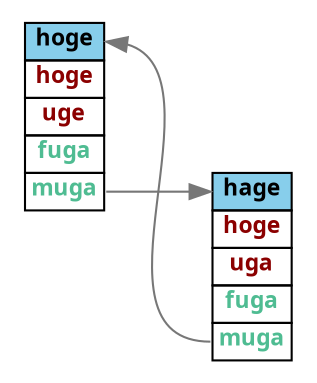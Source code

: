 digraph G {
	graph [bb="0,0,144,176",
		charset="UTF-8",
		rankdir=LR,
		style=filled
	];
	node [fontname="M+ 1m,Osaka-Mono,ＭＳ ゴシック",
		fontsize=11,
		label="\N",
		margin="0.1,0.1",
		style=solid
	];
	edge [color="#777777",
		fontname="M+ 1m,Osaka-Mono,ＭＳ ゴシック",
		fontsize=9
	];
	iecb666d778725ec97307044d642bf4d160aabb76f56c0069c71ea25b1e926825	 [height=1.4444,
		label=<
		<table border="0" cellborder="1" cellspacing="0">
		<tr><td port="top" bgcolor="#87CEEB"><B>hoge</B></td></tr>
		<tr><td><font color="#8B0000"><B>hoge</B></font></td></tr>
		<tr><td><font color="#8B0000"><B>uge</B></font></td></tr>
		<tr><td port="p215804285ae019aa1472a6606f81395799528a99d78f63ff14f988300f0c443d"><font color="#4FBC92"><B>fuga</B></font></td></tr>
		<tr><td port="p175a7baf4aa1841112838283155efd7f36417cae97d28405cb55d964cd88aab4"><font color="#4FBC92"><B>muga</B></font></td></tr>
		</table>
		>,
		pos="27,124",
		shape=plaintext,
		width=0.75];
	i08adcfea25123e115f37139697a4afd2948b262b27eee4ebe7d7d05317ce7360	 [height=1.4444,
		label=<
		<table border="0" cellborder="1" cellspacing="0">
		<tr><td port="top" bgcolor="#87CEEB"><B>hage</B></td></tr>
		<tr><td><font color="#8B0000"><B>hoge</B></font></td></tr>
		<tr><td><font color="#8B0000"><B>uga</B></font></td></tr>
		<tr><td port="pa18be9819d3c5480a96e269ea3c0c64bc37137c08d292f956ea5b8a731eba886"><font color="#4FBC92"><B>fuga</B></font></td></tr>
		<tr><td port="p3e506fe1028c7dcc13cccea2552917d768ef2b1d5d658edac691af98755f51b0"><font color="#4FBC92"><B>muga</B></font></td></tr>
		</table>
		>,
		pos="117,52",
		shape=plaintext,
		width=0.75];
	iecb666d778725ec97307044d642bf4d160aabb76f56c0069c71ea25b1e926825:p175a7baf4aa1841112838283155efd7f36417cae97d28405cb55d964cd88aab4 -> i08adcfea25123e115f37139697a4afd2948b262b27eee4ebe7d7d05317ce7360:top	 [pos="e,102,88 42,88 64.917,88 73.063,88 91.825,88"];
	i08adcfea25123e115f37139697a4afd2948b262b27eee4ebe7d7d05317ce7360:p3e506fe1028c7dcc13cccea2552917d768ef2b1d5d658edac691af98755f51b0 -> iecb666d778725ec97307044d642bf4d160aabb76f56c0069c71ea25b1e926825:top	 [pos="e,42,160 102,16 36.458,16 103.17,144.68 52.096,158.76"];
}

